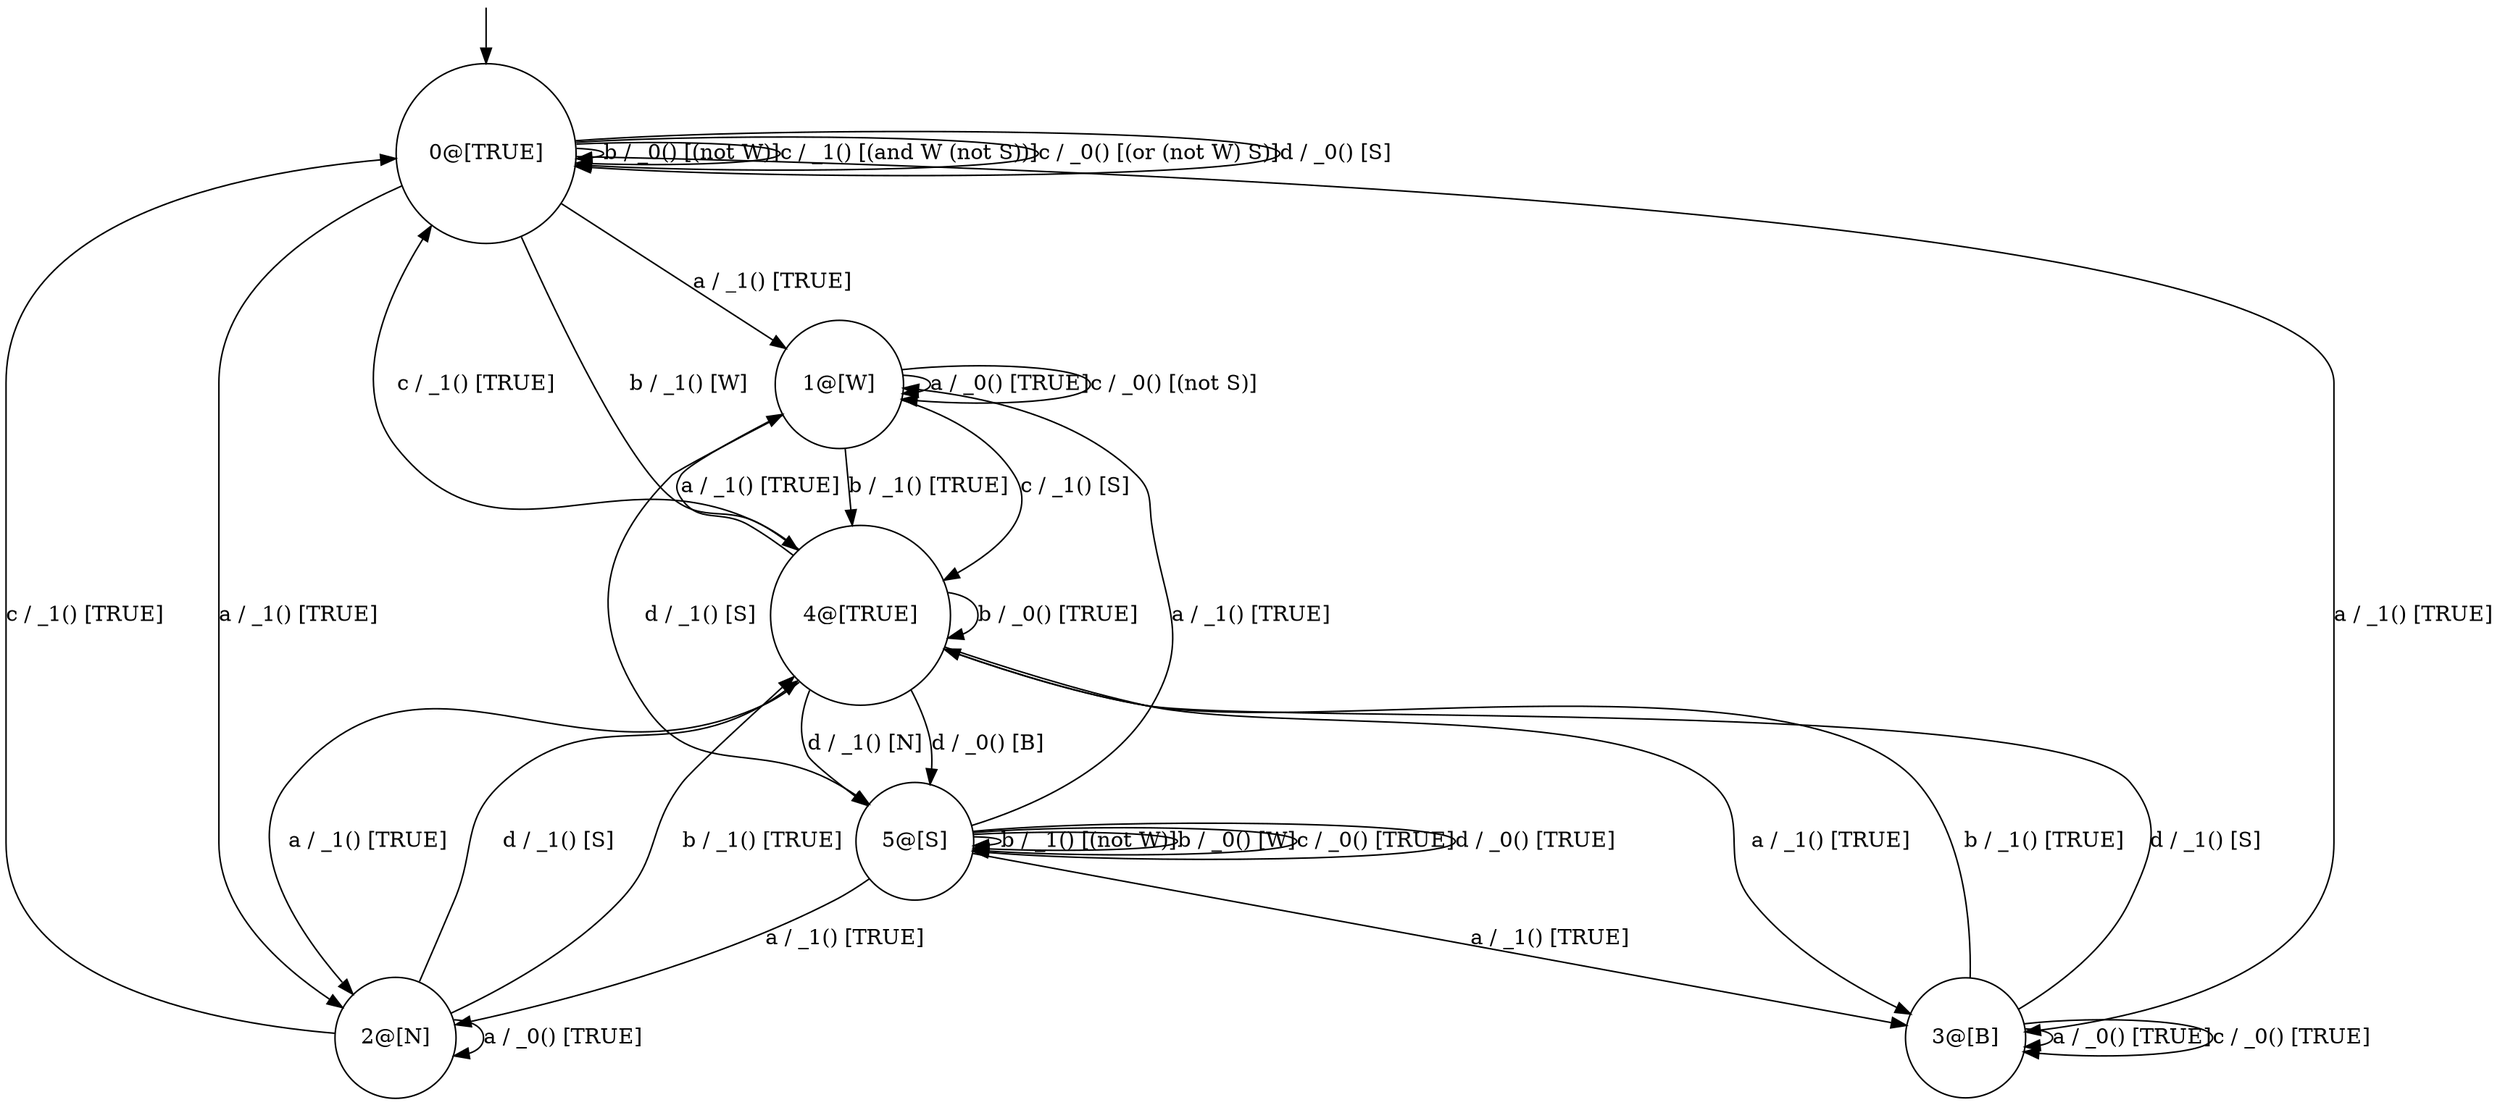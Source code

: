 digraph g {
	edge [lblstyle="above, sloped"];
	s0 [shape="circle" label="0@[TRUE]"];
	s1 [shape="circle" label="1@[W]"];
	s2 [shape="circle" label="2@[N]"];
	s3 [shape="circle" label="3@[B]"];
	s4 [shape="circle" label="4@[TRUE]"];
	s5 [shape="circle" label="5@[S]"];
	s0 -> s1 [label="a / _1() [TRUE]"];
	s0 -> s3 [label="a / _1() [TRUE]"];
	s0 -> s2 [label="a / _1() [TRUE]"];
	s0 -> s0 [label="b / _0() [(not W)]"];
	s0 -> s4 [label="b / _1() [W]"];
	s0 -> s0 [label="c / _1() [(and W (not S))]"];
	s0 -> s0 [label="c / _0() [(or (not W) S)]"];
	s0 -> s0 [label="d / _0() [S]"];
	s1 -> s1 [label="a / _0() [TRUE]"];
	s1 -> s4 [label="b / _1() [TRUE]"];
	s1 -> s4 [label="c / _1() [S]"];
	s1 -> s1 [label="c / _0() [(not S)]"];
	s1 -> s5 [label="d / _1() [S]"];
	s2 -> s2 [label="a / _0() [TRUE]"];
	s2 -> s4 [label="b / _1() [TRUE]"];
	s2 -> s0 [label="c / _1() [TRUE]"];
	s2 -> s4 [label="d / _1() [S]"];
	s3 -> s3 [label="a / _0() [TRUE]"];
	s3 -> s4 [label="b / _1() [TRUE]"];
	s3 -> s3 [label="c / _0() [TRUE]"];
	s3 -> s4 [label="d / _1() [S]"];
	s4 -> s3 [label="a / _1() [TRUE]"];
	s4 -> s2 [label="a / _1() [TRUE]"];
	s4 -> s1 [label="a / _1() [TRUE]"];
	s4 -> s4 [label="b / _0() [TRUE]"];
	s4 -> s0 [label="c / _1() [TRUE]"];
	s4 -> s5 [label="d / _0() [B]"];
	s4 -> s5 [label="d / _1() [N]"];
	s5 -> s2 [label="a / _1() [TRUE]"];
	s5 -> s1 [label="a / _1() [TRUE]"];
	s5 -> s3 [label="a / _1() [TRUE]"];
	s5 -> s5 [label="b / _1() [(not W)]"];
	s5 -> s5 [label="b / _0() [W]"];
	s5 -> s5 [label="c / _0() [TRUE]"];
	s5 -> s5 [label="d / _0() [TRUE]"];
	__start0 [label="" shape="none" width="0" height="0"];
	__start0 -> s0;
}